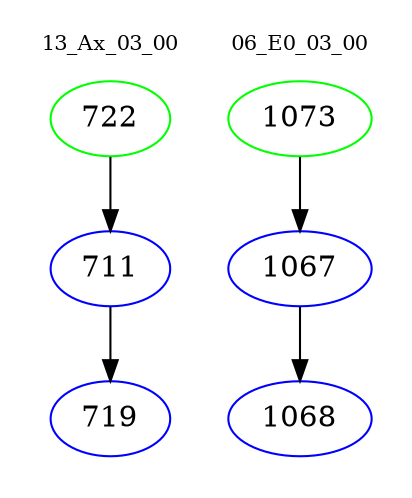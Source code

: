 digraph{
subgraph cluster_0 {
color = white
label = "13_Ax_03_00";
fontsize=10;
T0_722 [label="722", color="green"]
T0_722 -> T0_711 [color="black"]
T0_711 [label="711", color="blue"]
T0_711 -> T0_719 [color="black"]
T0_719 [label="719", color="blue"]
}
subgraph cluster_1 {
color = white
label = "06_E0_03_00";
fontsize=10;
T1_1073 [label="1073", color="green"]
T1_1073 -> T1_1067 [color="black"]
T1_1067 [label="1067", color="blue"]
T1_1067 -> T1_1068 [color="black"]
T1_1068 [label="1068", color="blue"]
}
}
